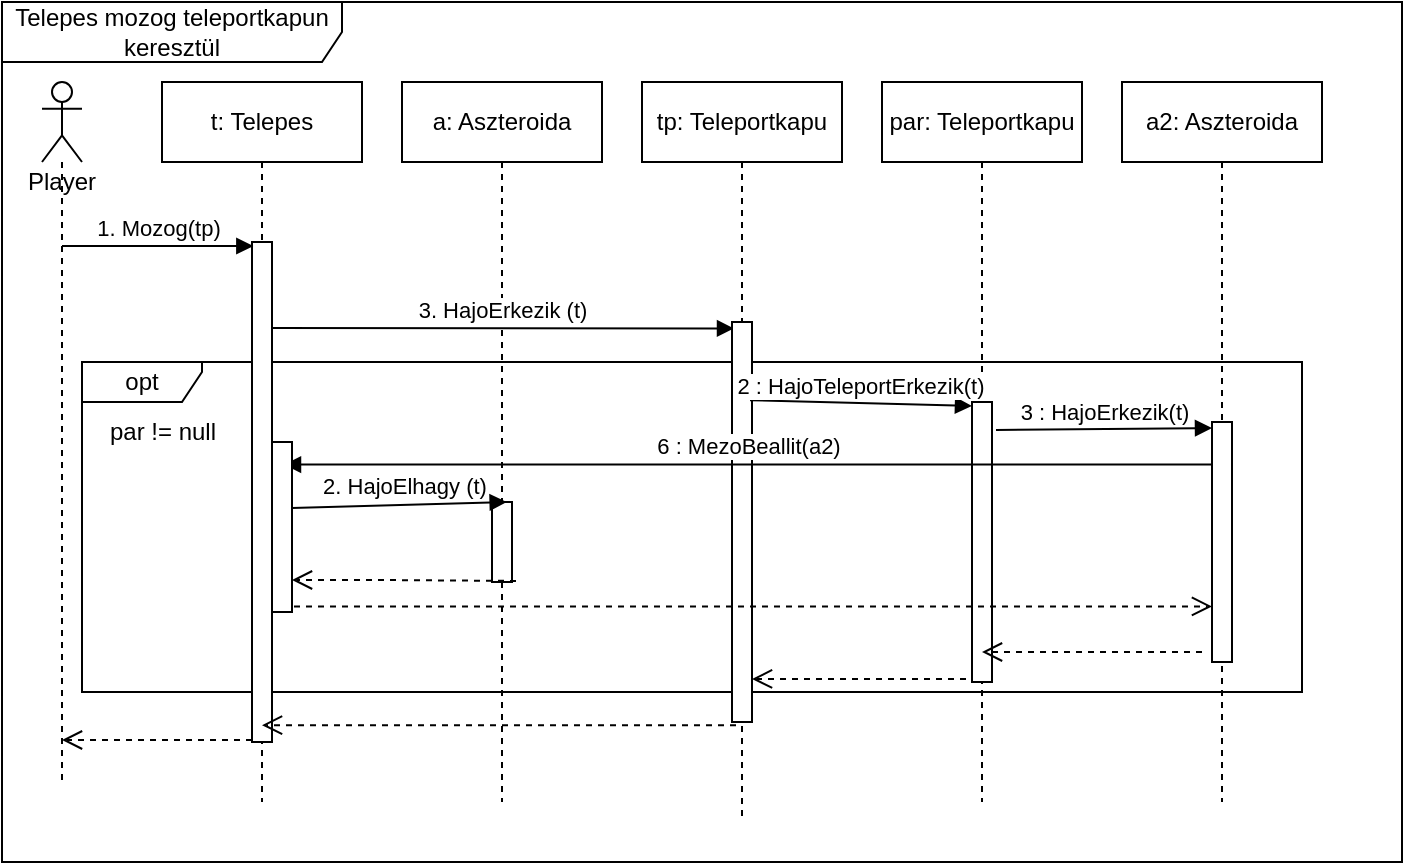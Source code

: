 <mxfile version="14.4.8" type="github" pages="2">
  <diagram id="rwmdeR6lUxczMXH-JLez" name="Telepes">
    <mxGraphModel dx="700" dy="752" grid="1" gridSize="10" guides="1" tooltips="1" connect="1" arrows="1" fold="1" page="1" pageScale="1" pageWidth="1654" pageHeight="1169" math="0" shadow="0">
      <root>
        <mxCell id="gCz3GvJ6F4Sdn2LdOEMv-0" />
        <mxCell id="gCz3GvJ6F4Sdn2LdOEMv-1" parent="gCz3GvJ6F4Sdn2LdOEMv-0" />
        <mxCell id="0Sp9TNTwteDRC2qG7-BG-0" value="opt" style="shape=umlFrame;whiteSpace=wrap;html=1;width=60;height=20;" vertex="1" parent="gCz3GvJ6F4Sdn2LdOEMv-1">
          <mxGeometry x="80" y="220" width="610" height="165" as="geometry" />
        </mxCell>
        <mxCell id="gCz3GvJ6F4Sdn2LdOEMv-2" value="Telepes mozog teleportkapun keresztül" style="shape=umlFrame;whiteSpace=wrap;html=1;width=170;height=30;" parent="gCz3GvJ6F4Sdn2LdOEMv-1" vertex="1">
          <mxGeometry x="40" y="40" width="700" height="430" as="geometry" />
        </mxCell>
        <mxCell id="gCz3GvJ6F4Sdn2LdOEMv-3" value="t: Telepes" style="shape=umlLifeline;perimeter=lifelinePerimeter;whiteSpace=wrap;html=1;container=1;collapsible=0;recursiveResize=0;outlineConnect=0;" parent="gCz3GvJ6F4Sdn2LdOEMv-1" vertex="1">
          <mxGeometry x="120" y="80" width="100" height="360" as="geometry" />
        </mxCell>
        <mxCell id="gCz3GvJ6F4Sdn2LdOEMv-4" value="a: Aszteroida" style="shape=umlLifeline;perimeter=lifelinePerimeter;whiteSpace=wrap;html=1;container=1;collapsible=0;recursiveResize=0;outlineConnect=0;" parent="gCz3GvJ6F4Sdn2LdOEMv-1" vertex="1">
          <mxGeometry x="240" y="80" width="100" height="360" as="geometry" />
        </mxCell>
        <mxCell id="gCz3GvJ6F4Sdn2LdOEMv-5" value="" style="html=1;points=[];perimeter=orthogonalPerimeter;" parent="gCz3GvJ6F4Sdn2LdOEMv-4" vertex="1">
          <mxGeometry x="45" y="210" width="10" height="40" as="geometry" />
        </mxCell>
        <mxCell id="gCz3GvJ6F4Sdn2LdOEMv-6" value="2. HajoElhagy (t)" style="html=1;verticalAlign=bottom;endArrow=block;entryX=0.733;entryY=0;entryDx=0;entryDy=0;entryPerimeter=0;exitX=1;exitY=0.388;exitDx=0;exitDy=0;exitPerimeter=0;" parent="gCz3GvJ6F4Sdn2LdOEMv-1" source="gCz3GvJ6F4Sdn2LdOEMv-27" target="gCz3GvJ6F4Sdn2LdOEMv-5" edge="1">
          <mxGeometry x="0.047" relative="1" as="geometry">
            <mxPoint x="170.7" y="140" as="sourcePoint" />
            <mxPoint as="offset" />
          </mxGeometry>
        </mxCell>
        <mxCell id="gCz3GvJ6F4Sdn2LdOEMv-7" value="" style="html=1;verticalAlign=bottom;endArrow=open;dashed=1;endSize=8;exitX=1.2;exitY=0.987;exitDx=0;exitDy=0;exitPerimeter=0;" parent="gCz3GvJ6F4Sdn2LdOEMv-1" source="gCz3GvJ6F4Sdn2LdOEMv-5" target="gCz3GvJ6F4Sdn2LdOEMv-27" edge="1">
          <mxGeometry relative="1" as="geometry">
            <mxPoint x="176.2" y="180" as="targetPoint" />
            <mxPoint x="343.2" y="172" as="sourcePoint" />
            <Array as="points">
              <mxPoint x="230" y="329" />
            </Array>
          </mxGeometry>
        </mxCell>
        <mxCell id="gCz3GvJ6F4Sdn2LdOEMv-8" value="3. HajoErkezik (t)" style="html=1;verticalAlign=bottom;endArrow=block;exitX=1;exitY=0.172;exitDx=0;exitDy=0;exitPerimeter=0;entryX=0.1;entryY=0.016;entryDx=0;entryDy=0;entryPerimeter=0;" parent="gCz3GvJ6F4Sdn2LdOEMv-1" edge="1" target="gCz3GvJ6F4Sdn2LdOEMv-16" source="gCz3GvJ6F4Sdn2LdOEMv-10">
          <mxGeometry relative="1" as="geometry">
            <mxPoint x="178.2" y="214.75" as="sourcePoint" />
            <mxPoint x="410.7" y="214.75" as="targetPoint" />
          </mxGeometry>
        </mxCell>
        <mxCell id="gCz3GvJ6F4Sdn2LdOEMv-9" value="" style="html=1;points=[];perimeter=orthogonalPerimeter;" parent="gCz3GvJ6F4Sdn2LdOEMv-1" vertex="1">
          <mxGeometry x="165" y="300" width="10" height="30" as="geometry" />
        </mxCell>
        <mxCell id="gCz3GvJ6F4Sdn2LdOEMv-10" value="" style="html=1;points=[];perimeter=orthogonalPerimeter;" parent="gCz3GvJ6F4Sdn2LdOEMv-1" vertex="1">
          <mxGeometry x="165" y="160" width="10" height="250" as="geometry" />
        </mxCell>
        <mxCell id="gCz3GvJ6F4Sdn2LdOEMv-11" value="1. Mozog(tp)" style="html=1;verticalAlign=bottom;endArrow=block;entryX=0.067;entryY=0.008;entryDx=0;entryDy=0;entryPerimeter=0;" parent="gCz3GvJ6F4Sdn2LdOEMv-1" source="gCz3GvJ6F4Sdn2LdOEMv-14" target="gCz3GvJ6F4Sdn2LdOEMv-10" edge="1">
          <mxGeometry x="-0.005" relative="1" as="geometry">
            <mxPoint x="30" y="162" as="sourcePoint" />
            <mxPoint as="offset" />
          </mxGeometry>
        </mxCell>
        <mxCell id="gCz3GvJ6F4Sdn2LdOEMv-12" value="" style="html=1;verticalAlign=bottom;endArrow=open;dashed=1;endSize=8;exitX=0;exitY=0.996;exitDx=0;exitDy=0;exitPerimeter=0;" parent="gCz3GvJ6F4Sdn2LdOEMv-1" source="gCz3GvJ6F4Sdn2LdOEMv-10" target="gCz3GvJ6F4Sdn2LdOEMv-14" edge="1">
          <mxGeometry x="-0.11" y="-55" relative="1" as="geometry">
            <mxPoint x="40" y="388" as="targetPoint" />
            <Array as="points" />
            <mxPoint as="offset" />
          </mxGeometry>
        </mxCell>
        <mxCell id="gCz3GvJ6F4Sdn2LdOEMv-13" value="" style="html=1;verticalAlign=bottom;endArrow=open;dashed=1;endSize=8;exitX=0.2;exitY=1.008;exitDx=0;exitDy=0;exitPerimeter=0;" parent="gCz3GvJ6F4Sdn2LdOEMv-1" source="gCz3GvJ6F4Sdn2LdOEMv-16" edge="1" target="gCz3GvJ6F4Sdn2LdOEMv-3">
          <mxGeometry x="-0.095" relative="1" as="geometry">
            <mxPoint x="177" y="391" as="targetPoint" />
            <mxPoint x="510" y="375" as="sourcePoint" />
            <mxPoint as="offset" />
          </mxGeometry>
        </mxCell>
        <mxCell id="gCz3GvJ6F4Sdn2LdOEMv-14" value="Player" style="shape=umlLifeline;participant=umlActor;perimeter=lifelinePerimeter;whiteSpace=wrap;html=1;container=1;collapsible=0;recursiveResize=0;verticalAlign=top;spacingTop=36;outlineConnect=0;" parent="gCz3GvJ6F4Sdn2LdOEMv-1" vertex="1">
          <mxGeometry x="60" y="80" width="20" height="350" as="geometry" />
        </mxCell>
        <mxCell id="gCz3GvJ6F4Sdn2LdOEMv-15" value="tp: Teleportkapu" style="shape=umlLifeline;perimeter=lifelinePerimeter;whiteSpace=wrap;html=1;container=1;collapsible=0;recursiveResize=0;outlineConnect=0;" parent="gCz3GvJ6F4Sdn2LdOEMv-1" vertex="1">
          <mxGeometry x="360" y="80" width="100" height="370" as="geometry" />
        </mxCell>
        <mxCell id="gCz3GvJ6F4Sdn2LdOEMv-16" value="" style="html=1;points=[];perimeter=orthogonalPerimeter;" parent="gCz3GvJ6F4Sdn2LdOEMv-15" vertex="1">
          <mxGeometry x="45" y="120" width="10" height="200" as="geometry" />
        </mxCell>
        <mxCell id="gCz3GvJ6F4Sdn2LdOEMv-17" value="par: Teleportkapu" style="shape=umlLifeline;perimeter=lifelinePerimeter;whiteSpace=wrap;html=1;container=1;collapsible=0;recursiveResize=0;outlineConnect=0;" parent="gCz3GvJ6F4Sdn2LdOEMv-1" vertex="1">
          <mxGeometry x="480" y="80" width="100" height="360" as="geometry" />
        </mxCell>
        <mxCell id="gCz3GvJ6F4Sdn2LdOEMv-18" value="" style="html=1;points=[];perimeter=orthogonalPerimeter;" parent="gCz3GvJ6F4Sdn2LdOEMv-17" vertex="1">
          <mxGeometry x="45" y="160" width="10" height="140" as="geometry" />
        </mxCell>
        <mxCell id="gCz3GvJ6F4Sdn2LdOEMv-19" value="a2: Aszteroida" style="shape=umlLifeline;perimeter=lifelinePerimeter;whiteSpace=wrap;html=1;container=1;collapsible=0;recursiveResize=0;outlineConnect=0;" parent="gCz3GvJ6F4Sdn2LdOEMv-1" vertex="1">
          <mxGeometry x="600" y="80" width="100" height="360" as="geometry" />
        </mxCell>
        <mxCell id="gCz3GvJ6F4Sdn2LdOEMv-20" value="" style="html=1;points=[];perimeter=orthogonalPerimeter;" parent="gCz3GvJ6F4Sdn2LdOEMv-19" vertex="1">
          <mxGeometry x="45" y="170" width="10" height="120" as="geometry" />
        </mxCell>
        <mxCell id="gCz3GvJ6F4Sdn2LdOEMv-21" value="2 : HajoTeleportErkezik(t)" style="html=1;verticalAlign=bottom;endArrow=block;exitX=0.54;exitY=0.43;exitDx=0;exitDy=0;exitPerimeter=0;entryX=0;entryY=0.014;entryDx=0;entryDy=0;entryPerimeter=0;" parent="gCz3GvJ6F4Sdn2LdOEMv-1" edge="1" target="gCz3GvJ6F4Sdn2LdOEMv-18" source="gCz3GvJ6F4Sdn2LdOEMv-15">
          <mxGeometry width="80" relative="1" as="geometry">
            <mxPoint x="421.2" y="230" as="sourcePoint" />
            <mxPoint x="526.2" y="230" as="targetPoint" />
            <Array as="points" />
          </mxGeometry>
        </mxCell>
        <mxCell id="gCz3GvJ6F4Sdn2LdOEMv-22" value="3 : HajoErkezik(t)" style="html=1;verticalAlign=bottom;endArrow=block;entryX=0;entryY=0.025;entryDx=0;entryDy=0;entryPerimeter=0;exitX=1.2;exitY=0.1;exitDx=0;exitDy=0;exitPerimeter=0;" parent="gCz3GvJ6F4Sdn2LdOEMv-1" edge="1" target="gCz3GvJ6F4Sdn2LdOEMv-20" source="gCz3GvJ6F4Sdn2LdOEMv-18">
          <mxGeometry width="80" relative="1" as="geometry">
            <mxPoint x="536.89" y="240.9" as="sourcePoint" />
            <mxPoint x="649.3" y="240.16" as="targetPoint" />
          </mxGeometry>
        </mxCell>
        <mxCell id="gCz3GvJ6F4Sdn2LdOEMv-23" value="" style="html=1;verticalAlign=bottom;endArrow=open;dashed=1;endSize=8;exitX=1.1;exitY=0.967;exitDx=0;exitDy=0;exitPerimeter=0;" parent="gCz3GvJ6F4Sdn2LdOEMv-1" source="gCz3GvJ6F4Sdn2LdOEMv-27" target="gCz3GvJ6F4Sdn2LdOEMv-20" edge="1">
          <mxGeometry relative="1" as="geometry">
            <mxPoint x="725" y="330" as="sourcePoint" />
            <mxPoint x="645" y="330" as="targetPoint" />
            <Array as="points" />
          </mxGeometry>
        </mxCell>
        <mxCell id="gCz3GvJ6F4Sdn2LdOEMv-24" value="" style="html=1;verticalAlign=bottom;endArrow=open;dashed=1;endSize=8;" parent="gCz3GvJ6F4Sdn2LdOEMv-1" edge="1">
          <mxGeometry relative="1" as="geometry">
            <mxPoint x="640" y="365" as="sourcePoint" />
            <mxPoint x="530" y="365" as="targetPoint" />
          </mxGeometry>
        </mxCell>
        <mxCell id="gCz3GvJ6F4Sdn2LdOEMv-25" value="" style="html=1;verticalAlign=bottom;endArrow=open;dashed=1;endSize=8;exitX=-0.3;exitY=0.989;exitDx=0;exitDy=0;exitPerimeter=0;" parent="gCz3GvJ6F4Sdn2LdOEMv-1" source="gCz3GvJ6F4Sdn2LdOEMv-18" target="gCz3GvJ6F4Sdn2LdOEMv-16" edge="1">
          <mxGeometry relative="1" as="geometry">
            <mxPoint x="340" y="280" as="sourcePoint" />
            <mxPoint x="260" y="280" as="targetPoint" />
          </mxGeometry>
        </mxCell>
        <mxCell id="gCz3GvJ6F4Sdn2LdOEMv-26" value="6 : MezoBeallit(a2)" style="html=1;verticalAlign=bottom;endArrow=block;entryX=0.6;entryY=0.133;entryDx=0;entryDy=0;entryPerimeter=0;" parent="gCz3GvJ6F4Sdn2LdOEMv-1" source="gCz3GvJ6F4Sdn2LdOEMv-20" target="gCz3GvJ6F4Sdn2LdOEMv-27" edge="1">
          <mxGeometry width="80" relative="1" as="geometry">
            <mxPoint x="1125" y="280" as="sourcePoint" />
            <mxPoint x="620" y="280" as="targetPoint" />
            <Array as="points" />
          </mxGeometry>
        </mxCell>
        <mxCell id="gCz3GvJ6F4Sdn2LdOEMv-27" value="" style="html=1;points=[];perimeter=orthogonalPerimeter;" parent="gCz3GvJ6F4Sdn2LdOEMv-1" vertex="1">
          <mxGeometry x="175" y="260" width="10" height="85" as="geometry" />
        </mxCell>
        <mxCell id="0Sp9TNTwteDRC2qG7-BG-1" value="par != null" style="text;html=1;align=center;verticalAlign=middle;resizable=0;points=[];autosize=1;" vertex="1" parent="gCz3GvJ6F4Sdn2LdOEMv-1">
          <mxGeometry x="85" y="245" width="70" height="20" as="geometry" />
        </mxCell>
      </root>
    </mxGraphModel>
  </diagram>
  <diagram id="G0G24p2RXgEnbeuioRaw" name="Robot">
    <mxGraphModel dx="700" dy="752" grid="1" gridSize="10" guides="1" tooltips="1" connect="1" arrows="1" fold="1" page="1" pageScale="1" pageWidth="1654" pageHeight="1169" math="0" shadow="0">
      <root>
        <mxCell id="0" />
        <mxCell id="1" parent="0" />
        <mxCell id="HHjcTZtQZg5d5xQJB9av-1" value="Robot mozog teleportkapun keresztül" style="shape=umlFrame;whiteSpace=wrap;html=1;width=170;height=30;" parent="1" vertex="1">
          <mxGeometry x="50" y="50" width="700" height="430" as="geometry" />
        </mxCell>
        <mxCell id="CO5ppPqjF8ek7Kj0RvuU-1" value="opt" style="shape=umlFrame;whiteSpace=wrap;html=1;width=60;height=20;" vertex="1" parent="1">
          <mxGeometry x="100" y="225" width="600" height="165" as="geometry" />
        </mxCell>
        <mxCell id="HHjcTZtQZg5d5xQJB9av-2" value="r: Robot" style="shape=umlLifeline;perimeter=lifelinePerimeter;whiteSpace=wrap;html=1;container=1;collapsible=0;recursiveResize=0;outlineConnect=0;" parent="1" vertex="1">
          <mxGeometry x="130" y="90" width="100" height="360" as="geometry" />
        </mxCell>
        <mxCell id="HHjcTZtQZg5d5xQJB9av-3" value="a: Aszteroida" style="shape=umlLifeline;perimeter=lifelinePerimeter;whiteSpace=wrap;html=1;container=1;collapsible=0;recursiveResize=0;outlineConnect=0;" parent="1" vertex="1">
          <mxGeometry x="250" y="90" width="100" height="360" as="geometry" />
        </mxCell>
        <mxCell id="HHjcTZtQZg5d5xQJB9av-4" value="" style="html=1;points=[];perimeter=orthogonalPerimeter;" parent="HHjcTZtQZg5d5xQJB9av-3" vertex="1">
          <mxGeometry x="45" y="210" width="10" height="40" as="geometry" />
        </mxCell>
        <mxCell id="HHjcTZtQZg5d5xQJB9av-5" value="2. HajoElhagy (r)" style="html=1;verticalAlign=bottom;endArrow=block;entryX=0.733;entryY=0;entryDx=0;entryDy=0;entryPerimeter=0;" parent="1" source="HHjcTZtQZg5d5xQJB9av-2" target="HHjcTZtQZg5d5xQJB9av-4" edge="1">
          <mxGeometry x="0.047" relative="1" as="geometry">
            <mxPoint x="175" y="190" as="sourcePoint" />
            <mxPoint as="offset" />
          </mxGeometry>
        </mxCell>
        <mxCell id="HHjcTZtQZg5d5xQJB9av-6" value="" style="html=1;verticalAlign=bottom;endArrow=open;dashed=1;endSize=8;exitX=1.2;exitY=0.987;exitDx=0;exitDy=0;exitPerimeter=0;entryX=1;entryY=0.835;entryDx=0;entryDy=0;entryPerimeter=0;" parent="1" source="HHjcTZtQZg5d5xQJB9av-4" target="HHjcTZtQZg5d5xQJB9av-26" edge="1">
          <mxGeometry relative="1" as="geometry">
            <mxPoint x="195" y="240" as="targetPoint" />
            <mxPoint x="352" y="232" as="sourcePoint" />
            <Array as="points" />
          </mxGeometry>
        </mxCell>
        <mxCell id="HHjcTZtQZg5d5xQJB9av-7" value="3. HajoErkezik (r)" style="html=1;verticalAlign=bottom;endArrow=block;exitX=1;exitY=0.156;exitDx=0;exitDy=0;exitPerimeter=0;" parent="1" source="HHjcTZtQZg5d5xQJB9av-9" target="HHjcTZtQZg5d5xQJB9av-14" edge="1">
          <mxGeometry relative="1" as="geometry">
            <mxPoint x="715" y="373.846" as="sourcePoint" />
          </mxGeometry>
        </mxCell>
        <mxCell id="HHjcTZtQZg5d5xQJB9av-8" value="" style="html=1;points=[];perimeter=orthogonalPerimeter;" parent="1" vertex="1">
          <mxGeometry x="175" y="310" width="10" height="30" as="geometry" />
        </mxCell>
        <mxCell id="HHjcTZtQZg5d5xQJB9av-9" value="" style="html=1;points=[];perimeter=orthogonalPerimeter;" parent="1" vertex="1">
          <mxGeometry x="175" y="170" width="10" height="250" as="geometry" />
        </mxCell>
        <mxCell id="HHjcTZtQZg5d5xQJB9av-10" value="1. Mozog(tp)" style="html=1;verticalAlign=bottom;endArrow=block;entryX=0.067;entryY=0.008;entryDx=0;entryDy=0;entryPerimeter=0;" parent="1" source="HHjcTZtQZg5d5xQJB9av-13" target="HHjcTZtQZg5d5xQJB9av-9" edge="1">
          <mxGeometry x="-0.005" relative="1" as="geometry">
            <mxPoint x="40" y="172" as="sourcePoint" />
            <mxPoint as="offset" />
          </mxGeometry>
        </mxCell>
        <mxCell id="HHjcTZtQZg5d5xQJB9av-11" value="" style="html=1;verticalAlign=bottom;endArrow=open;dashed=1;endSize=8;exitX=0;exitY=0.996;exitDx=0;exitDy=0;exitPerimeter=0;" parent="1" source="HHjcTZtQZg5d5xQJB9av-9" target="HHjcTZtQZg5d5xQJB9av-13" edge="1">
          <mxGeometry x="-0.11" y="-55" relative="1" as="geometry">
            <mxPoint x="50" y="398" as="targetPoint" />
            <Array as="points" />
            <mxPoint as="offset" />
          </mxGeometry>
        </mxCell>
        <mxCell id="HHjcTZtQZg5d5xQJB9av-12" value="" style="html=1;verticalAlign=bottom;endArrow=open;dashed=1;endSize=8;exitX=0.2;exitY=1.008;exitDx=0;exitDy=0;exitPerimeter=0;" parent="1" source="HHjcTZtQZg5d5xQJB9av-15" edge="1">
          <mxGeometry x="-0.095" relative="1" as="geometry">
            <mxPoint x="187" y="401" as="targetPoint" />
            <mxPoint x="520" y="385" as="sourcePoint" />
            <mxPoint as="offset" />
          </mxGeometry>
        </mxCell>
        <mxCell id="HHjcTZtQZg5d5xQJB9av-13" value="Controller" style="shape=umlLifeline;participant=umlActor;perimeter=lifelinePerimeter;whiteSpace=wrap;html=1;container=1;collapsible=0;recursiveResize=0;verticalAlign=top;spacingTop=36;outlineConnect=0;" parent="1" vertex="1">
          <mxGeometry x="70" y="90" width="20" height="350" as="geometry" />
        </mxCell>
        <mxCell id="HHjcTZtQZg5d5xQJB9av-14" value="tp: Teleportkapu" style="shape=umlLifeline;perimeter=lifelinePerimeter;whiteSpace=wrap;html=1;container=1;collapsible=0;recursiveResize=0;outlineConnect=0;" parent="1" vertex="1">
          <mxGeometry x="370" y="90" width="100" height="370" as="geometry" />
        </mxCell>
        <mxCell id="HHjcTZtQZg5d5xQJB9av-15" value="" style="html=1;points=[];perimeter=orthogonalPerimeter;" parent="HHjcTZtQZg5d5xQJB9av-14" vertex="1">
          <mxGeometry x="45" y="120" width="10" height="190" as="geometry" />
        </mxCell>
        <mxCell id="HHjcTZtQZg5d5xQJB9av-16" value="par: Teleportkapu" style="shape=umlLifeline;perimeter=lifelinePerimeter;whiteSpace=wrap;html=1;container=1;collapsible=0;recursiveResize=0;outlineConnect=0;" parent="1" vertex="1">
          <mxGeometry x="490" y="90" width="100" height="360" as="geometry" />
        </mxCell>
        <mxCell id="HHjcTZtQZg5d5xQJB9av-17" value="" style="html=1;points=[];perimeter=orthogonalPerimeter;" parent="HHjcTZtQZg5d5xQJB9av-16" vertex="1">
          <mxGeometry x="45" y="160" width="10" height="130" as="geometry" />
        </mxCell>
        <mxCell id="HHjcTZtQZg5d5xQJB9av-18" value="a2: Aszteroida" style="shape=umlLifeline;perimeter=lifelinePerimeter;whiteSpace=wrap;html=1;container=1;collapsible=0;recursiveResize=0;outlineConnect=0;" parent="1" vertex="1">
          <mxGeometry x="610" y="90" width="100" height="360" as="geometry" />
        </mxCell>
        <mxCell id="HHjcTZtQZg5d5xQJB9av-19" value="" style="html=1;points=[];perimeter=orthogonalPerimeter;" parent="HHjcTZtQZg5d5xQJB9av-18" vertex="1">
          <mxGeometry x="45" y="170" width="10" height="110" as="geometry" />
        </mxCell>
        <mxCell id="HHjcTZtQZg5d5xQJB9av-20" value="2 : HajoTeleportErkezik(r)" style="html=1;verticalAlign=bottom;endArrow=block;entryX=-0.1;entryY=0.029;entryDx=0;entryDy=0;entryPerimeter=0;" parent="1" target="HHjcTZtQZg5d5xQJB9av-17" edge="1" source="HHjcTZtQZg5d5xQJB9av-15">
          <mxGeometry x="0.018" y="5" width="80" relative="1" as="geometry">
            <mxPoint x="430" y="290" as="sourcePoint" />
            <mxPoint x="560" y="333" as="targetPoint" />
            <Array as="points" />
            <mxPoint as="offset" />
          </mxGeometry>
        </mxCell>
        <mxCell id="HHjcTZtQZg5d5xQJB9av-21" value="3 : HajoErkezik(r)" style="html=1;verticalAlign=bottom;endArrow=block;entryX=0.31;entryY=0.002;entryDx=0;entryDy=0;entryPerimeter=0;" parent="1" target="HHjcTZtQZg5d5xQJB9av-19" edge="1">
          <mxGeometry width="80" relative="1" as="geometry">
            <mxPoint x="546" y="260" as="sourcePoint" />
            <mxPoint x="850" y="230" as="targetPoint" />
          </mxGeometry>
        </mxCell>
        <mxCell id="HHjcTZtQZg5d5xQJB9av-22" value="" style="html=1;verticalAlign=bottom;endArrow=open;dashed=1;endSize=8;exitX=1.1;exitY=0.967;exitDx=0;exitDy=0;exitPerimeter=0;" parent="1" source="HHjcTZtQZg5d5xQJB9av-26" target="HHjcTZtQZg5d5xQJB9av-19" edge="1">
          <mxGeometry relative="1" as="geometry">
            <mxPoint x="735" y="340" as="sourcePoint" />
            <mxPoint x="655" y="340" as="targetPoint" />
            <Array as="points" />
          </mxGeometry>
        </mxCell>
        <mxCell id="HHjcTZtQZg5d5xQJB9av-23" value="" style="html=1;verticalAlign=bottom;endArrow=open;dashed=1;endSize=8;exitX=0.1;exitY=0.982;exitDx=0;exitDy=0;exitPerimeter=0;entryX=1.2;entryY=0.908;entryDx=0;entryDy=0;entryPerimeter=0;" parent="1" target="HHjcTZtQZg5d5xQJB9av-17" edge="1" source="HHjcTZtQZg5d5xQJB9av-19">
          <mxGeometry relative="1" as="geometry">
            <mxPoint x="650" y="375" as="sourcePoint" />
            <mxPoint x="540" y="375" as="targetPoint" />
          </mxGeometry>
        </mxCell>
        <mxCell id="HHjcTZtQZg5d5xQJB9av-24" value="" style="html=1;verticalAlign=bottom;endArrow=open;dashed=1;endSize=8;exitX=-0.3;exitY=0.989;exitDx=0;exitDy=0;exitPerimeter=0;" parent="1" source="HHjcTZtQZg5d5xQJB9av-17" target="HHjcTZtQZg5d5xQJB9av-15" edge="1">
          <mxGeometry relative="1" as="geometry">
            <mxPoint x="350" y="290" as="sourcePoint" />
            <mxPoint x="270" y="290" as="targetPoint" />
          </mxGeometry>
        </mxCell>
        <mxCell id="HHjcTZtQZg5d5xQJB9av-25" value="6 : MezoBeallit(a2)" style="html=1;verticalAlign=bottom;endArrow=block;exitX=-0.2;exitY=0.108;exitDx=0;exitDy=0;exitPerimeter=0;" parent="1" source="HHjcTZtQZg5d5xQJB9av-19" edge="1">
          <mxGeometry width="80" relative="1" as="geometry">
            <mxPoint x="1135" y="290" as="sourcePoint" />
            <mxPoint x="191" y="273" as="targetPoint" />
            <Array as="points" />
          </mxGeometry>
        </mxCell>
        <mxCell id="HHjcTZtQZg5d5xQJB9av-26" value="" style="html=1;points=[];perimeter=orthogonalPerimeter;" parent="1" vertex="1">
          <mxGeometry x="185" y="270" width="10" height="85" as="geometry" />
        </mxCell>
        <mxCell id="CO5ppPqjF8ek7Kj0RvuU-2" value="par != null" style="text;html=1;align=center;verticalAlign=middle;resizable=0;points=[];autosize=1;" vertex="1" parent="1">
          <mxGeometry x="105" y="250" width="70" height="20" as="geometry" />
        </mxCell>
      </root>
    </mxGraphModel>
  </diagram>
</mxfile>
